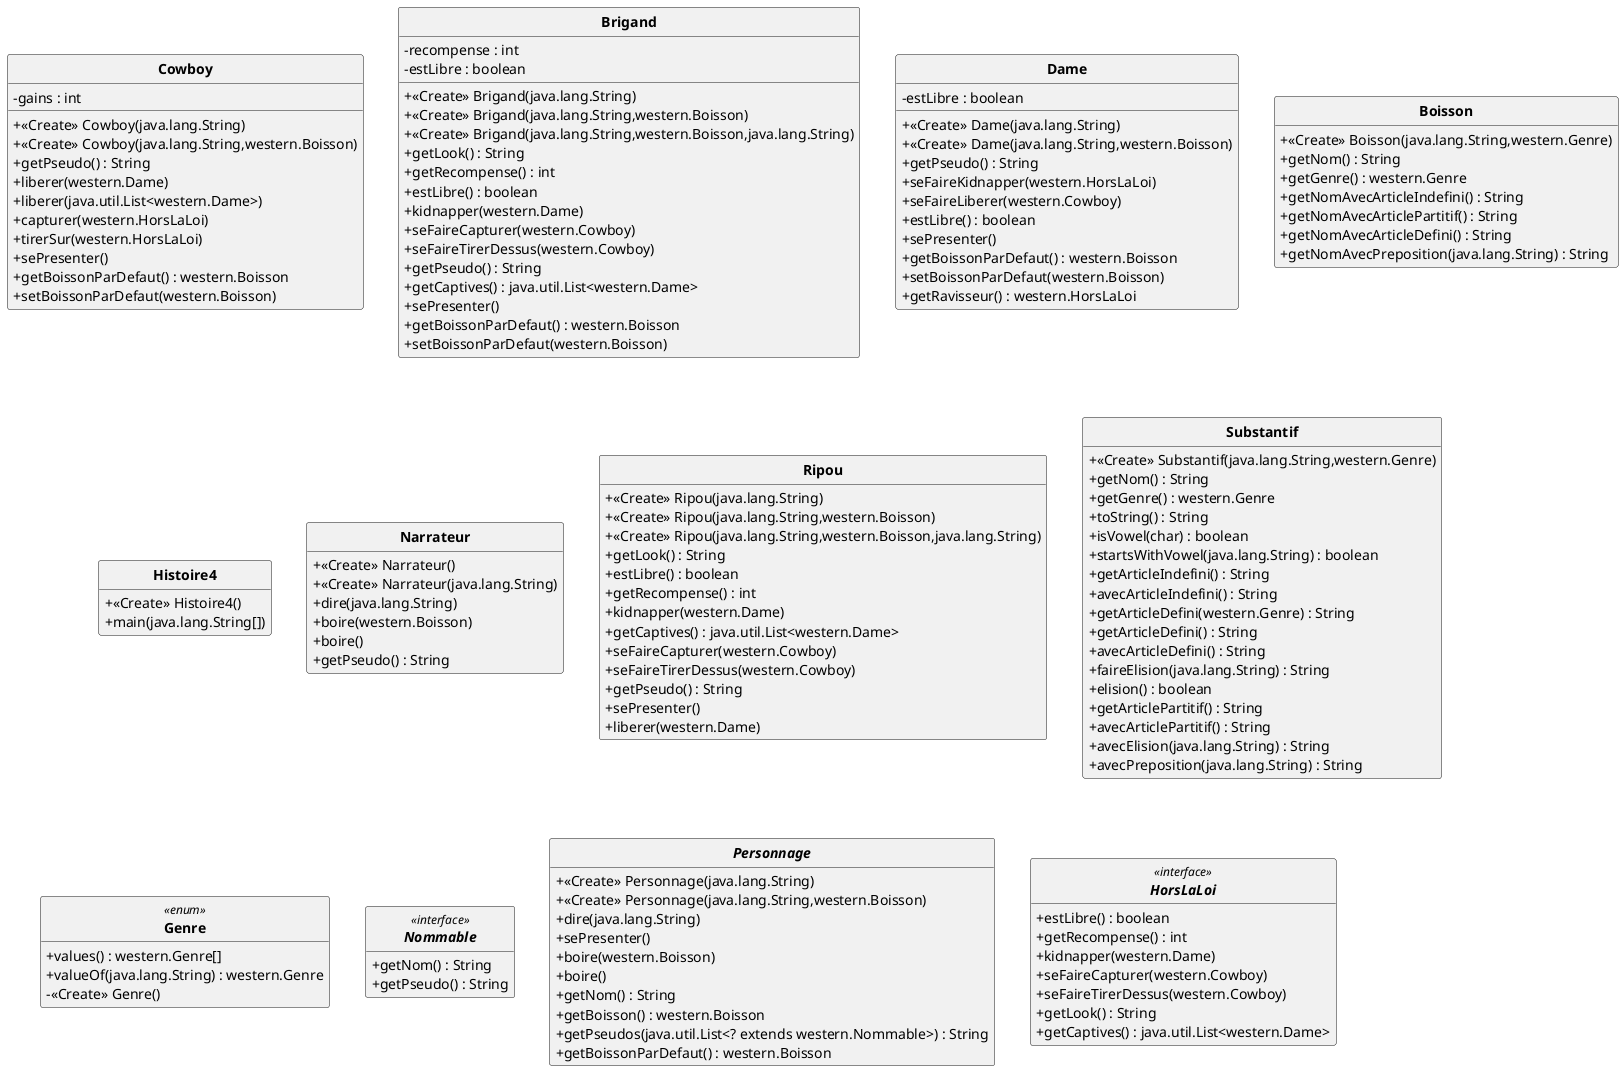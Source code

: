 @startuml
'https://plantuml.com/class-diagram 
 skinparam classAttributeIconSize 0 
skinparam classFontStyle Bold
skinparam style strictuml
hide empty members
class Cowboy{ 
- gains : int
+ <<Create>> Cowboy(java.lang.String)
+ <<Create>> Cowboy(java.lang.String,western.Boisson)
+ getPseudo() : String 
+ liberer(western.Dame)
+ liberer(java.util.List<western.Dame>)
+ capturer(western.HorsLaLoi)
+ tirerSur(western.HorsLaLoi)
+ sePresenter()
+ getBoissonParDefaut() : western.Boisson
+ setBoissonParDefaut(western.Boisson)

 } 
class Brigand{ 
- recompense : int
- estLibre : boolean
+ <<Create>> Brigand(java.lang.String)
+ <<Create>> Brigand(java.lang.String,western.Boisson)
+ <<Create>> Brigand(java.lang.String,western.Boisson,java.lang.String)
+ getLook() : String 
+ getRecompense() : int
+ estLibre() : boolean
+ kidnapper(western.Dame)
+ seFaireCapturer(western.Cowboy)
+ seFaireTirerDessus(western.Cowboy)
+ getPseudo() : String 
+ getCaptives() : java.util.List<western.Dame>
+ sePresenter()
+ getBoissonParDefaut() : western.Boisson
+ setBoissonParDefaut(western.Boisson)

 } 
class Dame{ 
- estLibre : boolean
+ <<Create>> Dame(java.lang.String)
+ <<Create>> Dame(java.lang.String,western.Boisson)
+ getPseudo() : String 
+ seFaireKidnapper(western.HorsLaLoi)
+ seFaireLiberer(western.Cowboy)
+ estLibre() : boolean
+ sePresenter()
+ getBoissonParDefaut() : western.Boisson
+ setBoissonParDefaut(western.Boisson)
+ getRavisseur() : western.HorsLaLoi

 } 
class Boisson{ 
+ <<Create>> Boisson(java.lang.String,western.Genre)
+ getNom() : String 
+ getGenre() : western.Genre
+ getNomAvecArticleIndefini() : String 
+ getNomAvecArticlePartitif() : String 
+ getNomAvecArticleDefini() : String 
+ getNomAvecPreposition(java.lang.String) : String 

 } 
class Histoire4{ 
+ <<Create>> Histoire4()
+ main(java.lang.String[])

 } 
class Narrateur{ 
+ <<Create>> Narrateur()
+ <<Create>> Narrateur(java.lang.String)
+ dire(java.lang.String)
+ boire(western.Boisson)
+ boire()
+ getPseudo() : String 

 } 
class Ripou{ 
+ <<Create>> Ripou(java.lang.String)
+ <<Create>> Ripou(java.lang.String,western.Boisson)
+ <<Create>> Ripou(java.lang.String,western.Boisson,java.lang.String)
+ getLook() : String 
+ estLibre() : boolean
+ getRecompense() : int
+ kidnapper(western.Dame)
+ getCaptives() : java.util.List<western.Dame>
+ seFaireCapturer(western.Cowboy)
+ seFaireTirerDessus(western.Cowboy)
+ getPseudo() : String 
+ sePresenter()
+ liberer(western.Dame)

 } 
class Substantif{ 
+ <<Create>> Substantif(java.lang.String,western.Genre)
+ getNom() : String 
+ getGenre() : western.Genre
+ toString() : String 
+ isVowel(char) : boolean
+ startsWithVowel(java.lang.String) : boolean
+ getArticleIndefini() : String 
+ avecArticleIndefini() : String 
+ getArticleDefini(western.Genre) : String 
+ getArticleDefini() : String 
+ avecArticleDefini() : String 
+ faireElision(java.lang.String) : String 
+ elision() : boolean
+ getArticlePartitif() : String 
+ avecArticlePartitif() : String 
+ avecElision(java.lang.String) : String 
+ avecPreposition(java.lang.String) : String 

 } 
enum Genre <<enum>> { 
+ values() : western.Genre[]
+ valueOf(java.lang.String) : western.Genre
- <<Create>> Genre()

 } 
interface Nommable <<interface>> { 
+ getNom() : String 
+ getPseudo() : String 

 } 
abstract class Personnage{ 
+ <<Create>> Personnage(java.lang.String)
+ <<Create>> Personnage(java.lang.String,western.Boisson)
+ dire(java.lang.String)
+ sePresenter()
+ boire(western.Boisson)
+ boire()
+ getNom() : String 
+ getBoisson() : western.Boisson
+ getPseudos(java.util.List<? extends western.Nommable>) : String 
+ getBoissonParDefaut() : western.Boisson

 } 
interface HorsLaLoi <<interface>> { 
+ estLibre() : boolean
+ getRecompense() : int
+ kidnapper(western.Dame)
+ seFaireCapturer(western.Cowboy)
+ seFaireTirerDessus(western.Cowboy)
+ getLook() : String 
+ getCaptives() : java.util.List<western.Dame>

 } 
@enduml
